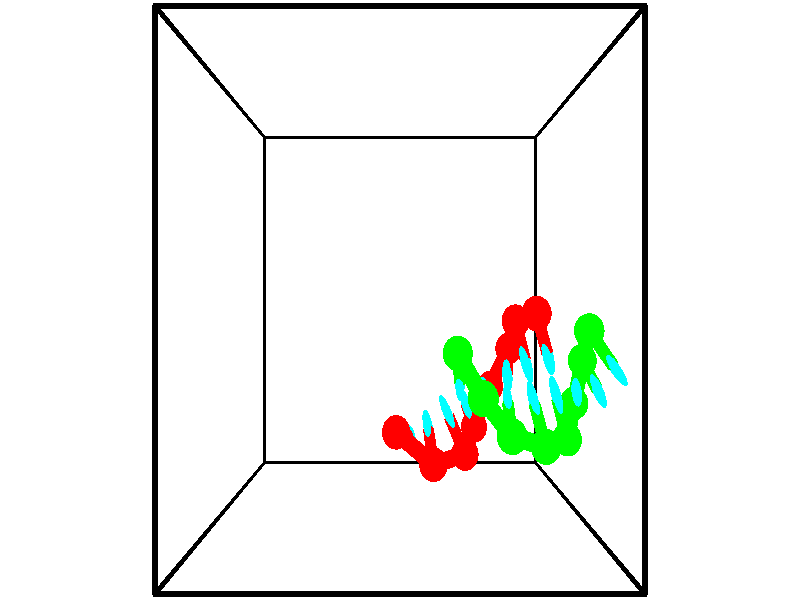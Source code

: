 // switches for output
#declare DRAW_BASES = 1; // possible values are 0, 1; only relevant for DNA ribbons
#declare DRAW_BASES_TYPE = 3; // possible values are 1, 2, 3; only relevant for DNA ribbons
#declare DRAW_FOG = 0; // set to 1 to enable fog

#include "colors.inc"

#include "transforms.inc"
background { rgb <1, 1, 1>}

#default {
   normal{
       ripples 0.25
       frequency 0.20
       turbulence 0.2
       lambda 5
   }
	finish {
		phong 0.1
		phong_size 40.
	}
}

// original window dimensions: 1024x640


// camera settings

camera {
	sky <-0, 1, 0>
	up <-0, 1, 0>
	right 1.6 * <1, 0, 0>
	location <2.5, 2.5, 11.1562>
	look_at <2.5, 2.5, 2.5>
	direction <0, 0, -8.6562>
	angle 67.0682
}


# declare cpy_camera_pos = <2.5, 2.5, 11.1562>;
# if (DRAW_FOG = 1)
fog {
	fog_type 2
	up vnormalize(cpy_camera_pos)
	color rgbt<1,1,1,0.3>
	distance 1e-5
	fog_alt 3e-3
	fog_offset 4
}
# end


// LIGHTS

# declare lum = 6;
global_settings {
	ambient_light rgb lum * <0.05, 0.05, 0.05>
	max_trace_level 15
}# declare cpy_direct_light_amount = 0.25;
light_source
{	1000 * <-1, -1, 1>,
	rgb lum * cpy_direct_light_amount
	parallel
}

light_source
{	1000 * <1, 1, -1>,
	rgb lum * cpy_direct_light_amount
	parallel
}

// strand 0

// nucleotide -1

// particle -1
sphere {
	<2.431604, 0.554210, 0.500429> 0.250000
	pigment { color rgbt <1,0,0,0> }
	no_shadow
}
cylinder {
	<2.567585, 0.451591, 0.138519>,  <2.649173, 0.390021, -0.078627>, 0.100000
	pigment { color rgbt <1,0,0,0> }
	no_shadow
}
cylinder {
	<2.567585, 0.451591, 0.138519>,  <2.431604, 0.554210, 0.500429>, 0.100000
	pigment { color rgbt <1,0,0,0> }
	no_shadow
}

// particle -1
sphere {
	<2.567585, 0.451591, 0.138519> 0.100000
	pigment { color rgbt <1,0,0,0> }
	no_shadow
}
sphere {
	0, 1
	scale<0.080000,0.200000,0.300000>
	matrix <0.922926, 0.275832, 0.268560,
		0.180668, -0.926337, 0.330542,
		0.339951, -0.256545, -0.904775,
		2.669570, 0.374628, -0.132913>
	pigment { color rgbt <0,1,1,0> }
	no_shadow
}
cylinder {
	<3.089365, 0.086370, 0.533663>,  <2.431604, 0.554210, 0.500429>, 0.130000
	pigment { color rgbt <1,0,0,0> }
	no_shadow
}

// nucleotide -1

// particle -1
sphere {
	<3.089365, 0.086370, 0.533663> 0.250000
	pigment { color rgbt <1,0,0,0> }
	no_shadow
}
cylinder {
	<3.048714, 0.352341, 0.237679>,  <3.024323, 0.511923, 0.060088>, 0.100000
	pigment { color rgbt <1,0,0,0> }
	no_shadow
}
cylinder {
	<3.048714, 0.352341, 0.237679>,  <3.089365, 0.086370, 0.533663>, 0.100000
	pigment { color rgbt <1,0,0,0> }
	no_shadow
}

// particle -1
sphere {
	<3.048714, 0.352341, 0.237679> 0.100000
	pigment { color rgbt <1,0,0,0> }
	no_shadow
}
sphere {
	0, 1
	scale<0.080000,0.200000,0.300000>
	matrix <0.938317, 0.311182, 0.150755,
		0.330504, -0.678997, -0.655538,
		-0.101629, 0.664928, -0.739961,
		3.018225, 0.551819, 0.015690>
	pigment { color rgbt <0,1,1,0> }
	no_shadow
}
cylinder {
	<3.689125, 0.144099, 0.086666>,  <3.089365, 0.086370, 0.533663>, 0.130000
	pigment { color rgbt <1,0,0,0> }
	no_shadow
}

// nucleotide -1

// particle -1
sphere {
	<3.689125, 0.144099, 0.086666> 0.250000
	pigment { color rgbt <1,0,0,0> }
	no_shadow
}
cylinder {
	<3.512001, 0.494980, 0.012436>,  <3.405727, 0.705508, -0.032102>, 0.100000
	pigment { color rgbt <1,0,0,0> }
	no_shadow
}
cylinder {
	<3.512001, 0.494980, 0.012436>,  <3.689125, 0.144099, 0.086666>, 0.100000
	pigment { color rgbt <1,0,0,0> }
	no_shadow
}

// particle -1
sphere {
	<3.512001, 0.494980, 0.012436> 0.100000
	pigment { color rgbt <1,0,0,0> }
	no_shadow
}
sphere {
	0, 1
	scale<0.080000,0.200000,0.300000>
	matrix <0.893268, 0.449473, -0.006831,
		0.077419, -0.168793, -0.982606,
		-0.442808, 0.877202, -0.185575,
		3.379159, 0.758140, -0.043237>
	pigment { color rgbt <0,1,1,0> }
	no_shadow
}
cylinder {
	<3.929597, 0.454107, -0.518142>,  <3.689125, 0.144099, 0.086666>, 0.130000
	pigment { color rgbt <1,0,0,0> }
	no_shadow
}

// nucleotide -1

// particle -1
sphere {
	<3.929597, 0.454107, -0.518142> 0.250000
	pigment { color rgbt <1,0,0,0> }
	no_shadow
}
cylinder {
	<3.809231, 0.707180, -0.232719>,  <3.737012, 0.859024, -0.061466>, 0.100000
	pigment { color rgbt <1,0,0,0> }
	no_shadow
}
cylinder {
	<3.809231, 0.707180, -0.232719>,  <3.929597, 0.454107, -0.518142>, 0.100000
	pigment { color rgbt <1,0,0,0> }
	no_shadow
}

// particle -1
sphere {
	<3.809231, 0.707180, -0.232719> 0.100000
	pigment { color rgbt <1,0,0,0> }
	no_shadow
}
sphere {
	0, 1
	scale<0.080000,0.200000,0.300000>
	matrix <0.942078, 0.313428, 0.119380,
		-0.148119, 0.708150, -0.690351,
		-0.300914, 0.632682, 0.713557,
		3.718957, 0.896985, -0.018652>
	pigment { color rgbt <0,1,1,0> }
	no_shadow
}
cylinder {
	<4.255214, 1.098053, -0.600937>,  <3.929597, 0.454107, -0.518142>, 0.130000
	pigment { color rgbt <1,0,0,0> }
	no_shadow
}

// nucleotide -1

// particle -1
sphere {
	<4.255214, 1.098053, -0.600937> 0.250000
	pigment { color rgbt <1,0,0,0> }
	no_shadow
}
cylinder {
	<4.134722, 1.115547, -0.219917>,  <4.062427, 1.126044, 0.008694>, 0.100000
	pigment { color rgbt <1,0,0,0> }
	no_shadow
}
cylinder {
	<4.134722, 1.115547, -0.219917>,  <4.255214, 1.098053, -0.600937>, 0.100000
	pigment { color rgbt <1,0,0,0> }
	no_shadow
}

// particle -1
sphere {
	<4.134722, 1.115547, -0.219917> 0.100000
	pigment { color rgbt <1,0,0,0> }
	no_shadow
}
sphere {
	0, 1
	scale<0.080000,0.200000,0.300000>
	matrix <0.928605, 0.240459, 0.282617,
		-0.216688, 0.969673, -0.113047,
		-0.301230, 0.043736, 0.952548,
		4.044353, 1.128668, 0.065847>
	pigment { color rgbt <0,1,1,0> }
	no_shadow
}
cylinder {
	<4.572412, 1.730448, -0.361001>,  <4.255214, 1.098053, -0.600937>, 0.130000
	pigment { color rgbt <1,0,0,0> }
	no_shadow
}

// nucleotide -1

// particle -1
sphere {
	<4.572412, 1.730448, -0.361001> 0.250000
	pigment { color rgbt <1,0,0,0> }
	no_shadow
}
cylinder {
	<4.499874, 1.521229, -0.027885>,  <4.456352, 1.395697, 0.171984>, 0.100000
	pigment { color rgbt <1,0,0,0> }
	no_shadow
}
cylinder {
	<4.499874, 1.521229, -0.027885>,  <4.572412, 1.730448, -0.361001>, 0.100000
	pigment { color rgbt <1,0,0,0> }
	no_shadow
}

// particle -1
sphere {
	<4.499874, 1.521229, -0.027885> 0.100000
	pigment { color rgbt <1,0,0,0> }
	no_shadow
}
sphere {
	0, 1
	scale<0.080000,0.200000,0.300000>
	matrix <0.926119, 0.194009, 0.323518,
		-0.330784, 0.829929, 0.449222,
		-0.181344, -0.523047, 0.832788,
		4.445471, 1.364315, 0.221951>
	pigment { color rgbt <0,1,1,0> }
	no_shadow
}
cylinder {
	<4.606227, 2.183750, 0.157180>,  <4.572412, 1.730448, -0.361001>, 0.130000
	pigment { color rgbt <1,0,0,0> }
	no_shadow
}

// nucleotide -1

// particle -1
sphere {
	<4.606227, 2.183750, 0.157180> 0.250000
	pigment { color rgbt <1,0,0,0> }
	no_shadow
}
cylinder {
	<4.684559, 1.825523, 0.316986>,  <4.731558, 1.610587, 0.412870>, 0.100000
	pigment { color rgbt <1,0,0,0> }
	no_shadow
}
cylinder {
	<4.684559, 1.825523, 0.316986>,  <4.606227, 2.183750, 0.157180>, 0.100000
	pigment { color rgbt <1,0,0,0> }
	no_shadow
}

// particle -1
sphere {
	<4.684559, 1.825523, 0.316986> 0.100000
	pigment { color rgbt <1,0,0,0> }
	no_shadow
}
sphere {
	0, 1
	scale<0.080000,0.200000,0.300000>
	matrix <0.867262, 0.348322, 0.355708,
		-0.457720, 0.276826, 0.844902,
		0.195829, -0.895566, 0.399514,
		4.743308, 1.556853, 0.436840>
	pigment { color rgbt <0,1,1,0> }
	no_shadow
}
cylinder {
	<4.816061, 2.308543, 0.912661>,  <4.606227, 2.183750, 0.157180>, 0.130000
	pigment { color rgbt <1,0,0,0> }
	no_shadow
}

// nucleotide -1

// particle -1
sphere {
	<4.816061, 2.308543, 0.912661> 0.250000
	pigment { color rgbt <1,0,0,0> }
	no_shadow
}
cylinder {
	<4.958619, 1.954540, 0.792831>,  <5.044154, 1.742139, 0.720934>, 0.100000
	pigment { color rgbt <1,0,0,0> }
	no_shadow
}
cylinder {
	<4.958619, 1.954540, 0.792831>,  <4.816061, 2.308543, 0.912661>, 0.100000
	pigment { color rgbt <1,0,0,0> }
	no_shadow
}

// particle -1
sphere {
	<4.958619, 1.954540, 0.792831> 0.100000
	pigment { color rgbt <1,0,0,0> }
	no_shadow
}
sphere {
	0, 1
	scale<0.080000,0.200000,0.300000>
	matrix <0.873351, 0.201607, 0.443410,
		-0.332025, -0.419663, 0.844774,
		0.356395, -0.885007, -0.299574,
		5.065537, 1.689038, 0.702959>
	pigment { color rgbt <0,1,1,0> }
	no_shadow
}
// strand 1

// nucleotide -1

// particle -1
sphere {
	<5.753586, 2.059702, 0.776433> 0.250000
	pigment { color rgbt <0,1,0,0> }
	no_shadow
}
cylinder {
	<6.002346, 1.747589, 0.802963>,  <6.151602, 1.560321, 0.818881>, 0.100000
	pigment { color rgbt <0,1,0,0> }
	no_shadow
}
cylinder {
	<6.002346, 1.747589, 0.802963>,  <5.753586, 2.059702, 0.776433>, 0.100000
	pigment { color rgbt <0,1,0,0> }
	no_shadow
}

// particle -1
sphere {
	<6.002346, 1.747589, 0.802963> 0.100000
	pigment { color rgbt <0,1,0,0> }
	no_shadow
}
sphere {
	0, 1
	scale<0.080000,0.200000,0.300000>
	matrix <-0.773194, -0.625257, -0.105948,
		0.124140, 0.014607, -0.992157,
		0.621901, -0.780282, 0.066325,
		6.188916, 1.513505, 0.822861>
	pigment { color rgbt <0,1,1,0> }
	no_shadow
}
cylinder {
	<5.793533, 1.586826, 0.246263>,  <5.753586, 2.059702, 0.776433>, 0.130000
	pigment { color rgbt <0,1,0,0> }
	no_shadow
}

// nucleotide -1

// particle -1
sphere {
	<5.793533, 1.586826, 0.246263> 0.250000
	pigment { color rgbt <0,1,0,0> }
	no_shadow
}
cylinder {
	<5.848598, 1.368008, 0.576546>,  <5.881638, 1.236717, 0.774715>, 0.100000
	pigment { color rgbt <0,1,0,0> }
	no_shadow
}
cylinder {
	<5.848598, 1.368008, 0.576546>,  <5.793533, 1.586826, 0.246263>, 0.100000
	pigment { color rgbt <0,1,0,0> }
	no_shadow
}

// particle -1
sphere {
	<5.848598, 1.368008, 0.576546> 0.100000
	pigment { color rgbt <0,1,0,0> }
	no_shadow
}
sphere {
	0, 1
	scale<0.080000,0.200000,0.300000>
	matrix <-0.923470, -0.372304, -0.092694,
		0.358121, -0.749754, -0.556433,
		0.137665, -0.547045, 0.825706,
		5.889898, 1.203894, 0.824257>
	pigment { color rgbt <0,1,1,0> }
	no_shadow
}
cylinder {
	<5.703515, 0.922079, 0.053452>,  <5.793533, 1.586826, 0.246263>, 0.130000
	pigment { color rgbt <0,1,0,0> }
	no_shadow
}

// nucleotide -1

// particle -1
sphere {
	<5.703515, 0.922079, 0.053452> 0.250000
	pigment { color rgbt <0,1,0,0> }
	no_shadow
}
cylinder {
	<5.622631, 1.061455, 0.419556>,  <5.574100, 1.145080, 0.639218>, 0.100000
	pigment { color rgbt <0,1,0,0> }
	no_shadow
}
cylinder {
	<5.622631, 1.061455, 0.419556>,  <5.703515, 0.922079, 0.053452>, 0.100000
	pigment { color rgbt <0,1,0,0> }
	no_shadow
}

// particle -1
sphere {
	<5.622631, 1.061455, 0.419556> 0.100000
	pigment { color rgbt <0,1,0,0> }
	no_shadow
}
sphere {
	0, 1
	scale<0.080000,0.200000,0.300000>
	matrix <-0.975176, -0.157752, -0.155391,
		0.090240, -0.923961, 0.371689,
		-0.202210, 0.348440, 0.915260,
		5.561968, 1.165987, 0.694134>
	pigment { color rgbt <0,1,1,0> }
	no_shadow
}
cylinder {
	<5.440112, 0.460796, 0.535265>,  <5.703515, 0.922079, 0.053452>, 0.130000
	pigment { color rgbt <0,1,0,0> }
	no_shadow
}

// nucleotide -1

// particle -1
sphere {
	<5.440112, 0.460796, 0.535265> 0.250000
	pigment { color rgbt <0,1,0,0> }
	no_shadow
}
cylinder {
	<5.314594, 0.835506, 0.597214>,  <5.239284, 1.060333, 0.634383>, 0.100000
	pigment { color rgbt <0,1,0,0> }
	no_shadow
}
cylinder {
	<5.314594, 0.835506, 0.597214>,  <5.440112, 0.460796, 0.535265>, 0.100000
	pigment { color rgbt <0,1,0,0> }
	no_shadow
}

// particle -1
sphere {
	<5.314594, 0.835506, 0.597214> 0.100000
	pigment { color rgbt <0,1,0,0> }
	no_shadow
}
sphere {
	0, 1
	scale<0.080000,0.200000,0.300000>
	matrix <-0.949489, -0.309192, -0.053592,
		-0.002318, -0.163866, 0.986480,
		-0.313793, 0.936776, 0.154872,
		5.220456, 1.116539, 0.643675>
	pigment { color rgbt <0,1,1,0> }
	no_shadow
}
cylinder {
	<4.948021, 0.447383, 1.018295>,  <5.440112, 0.460796, 0.535265>, 0.130000
	pigment { color rgbt <0,1,0,0> }
	no_shadow
}

// nucleotide -1

// particle -1
sphere {
	<4.948021, 0.447383, 1.018295> 0.250000
	pigment { color rgbt <0,1,0,0> }
	no_shadow
}
cylinder {
	<4.872047, 0.791420, 0.828911>,  <4.826463, 0.997842, 0.715280>, 0.100000
	pigment { color rgbt <0,1,0,0> }
	no_shadow
}
cylinder {
	<4.872047, 0.791420, 0.828911>,  <4.948021, 0.447383, 1.018295>, 0.100000
	pigment { color rgbt <0,1,0,0> }
	no_shadow
}

// particle -1
sphere {
	<4.872047, 0.791420, 0.828911> 0.100000
	pigment { color rgbt <0,1,0,0> }
	no_shadow
}
sphere {
	0, 1
	scale<0.080000,0.200000,0.300000>
	matrix <-0.972702, -0.230335, -0.028218,
		-0.133325, 0.455177, 0.880363,
		-0.189935, 0.860093, -0.473461,
		4.815067, 1.049448, 0.686873>
	pigment { color rgbt <0,1,1,0> }
	no_shadow
}
cylinder {
	<4.337735, 0.633678, 1.249124>,  <4.948021, 0.447383, 1.018295>, 0.130000
	pigment { color rgbt <0,1,0,0> }
	no_shadow
}

// nucleotide -1

// particle -1
sphere {
	<4.337735, 0.633678, 1.249124> 0.250000
	pigment { color rgbt <0,1,0,0> }
	no_shadow
}
cylinder {
	<4.356186, 0.863617, 0.922340>,  <4.367256, 1.001581, 0.726270>, 0.100000
	pigment { color rgbt <0,1,0,0> }
	no_shadow
}
cylinder {
	<4.356186, 0.863617, 0.922340>,  <4.337735, 0.633678, 1.249124>, 0.100000
	pigment { color rgbt <0,1,0,0> }
	no_shadow
}

// particle -1
sphere {
	<4.356186, 0.863617, 0.922340> 0.100000
	pigment { color rgbt <0,1,0,0> }
	no_shadow
}
sphere {
	0, 1
	scale<0.080000,0.200000,0.300000>
	matrix <-0.987940, -0.094756, -0.122455,
		-0.147805, 0.812755, 0.563545,
		0.046126, 0.574848, -0.816959,
		4.370024, 1.036072, 0.677253>
	pigment { color rgbt <0,1,1,0> }
	no_shadow
}
cylinder {
	<3.849554, 1.165489, 1.364022>,  <4.337735, 0.633678, 1.249124>, 0.130000
	pigment { color rgbt <0,1,0,0> }
	no_shadow
}

// nucleotide -1

// particle -1
sphere {
	<3.849554, 1.165489, 1.364022> 0.250000
	pigment { color rgbt <0,1,0,0> }
	no_shadow
}
cylinder {
	<3.909481, 1.165680, 0.968536>,  <3.945437, 1.165794, 0.731245>, 0.100000
	pigment { color rgbt <0,1,0,0> }
	no_shadow
}
cylinder {
	<3.909481, 1.165680, 0.968536>,  <3.849554, 1.165489, 1.364022>, 0.100000
	pigment { color rgbt <0,1,0,0> }
	no_shadow
}

// particle -1
sphere {
	<3.909481, 1.165680, 0.968536> 0.100000
	pigment { color rgbt <0,1,0,0> }
	no_shadow
}
sphere {
	0, 1
	scale<0.080000,0.200000,0.300000>
	matrix <-0.988563, 0.017508, -0.149785,
		0.017239, 0.999846, 0.003094,
		0.149817, 0.000476, -0.988714,
		3.954426, 1.165823, 0.671922>
	pigment { color rgbt <0,1,1,0> }
	no_shadow
}
cylinder {
	<3.469650, 1.751837, 1.029956>,  <3.849554, 1.165489, 1.364022>, 0.130000
	pigment { color rgbt <0,1,0,0> }
	no_shadow
}

// nucleotide -1

// particle -1
sphere {
	<3.469650, 1.751837, 1.029956> 0.250000
	pigment { color rgbt <0,1,0,0> }
	no_shadow
}
cylinder {
	<3.518494, 1.471432, 0.748909>,  <3.547800, 1.303189, 0.580281>, 0.100000
	pigment { color rgbt <0,1,0,0> }
	no_shadow
}
cylinder {
	<3.518494, 1.471432, 0.748909>,  <3.469650, 1.751837, 1.029956>, 0.100000
	pigment { color rgbt <0,1,0,0> }
	no_shadow
}

// particle -1
sphere {
	<3.518494, 1.471432, 0.748909> 0.100000
	pigment { color rgbt <0,1,0,0> }
	no_shadow
}
sphere {
	0, 1
	scale<0.080000,0.200000,0.300000>
	matrix <-0.981492, 0.019931, -0.190461,
		0.147520, 0.712870, -0.685605,
		0.122109, -0.701013, -0.702616,
		3.555126, 1.261128, 0.538124>
	pigment { color rgbt <0,1,1,0> }
	no_shadow
}
// box output
cylinder {
	<0.000000, 0.000000, 0.000000>,  <5.000000, 0.000000, 0.000000>, 0.025000
	pigment { color rgbt <0,0,0,0> }
	no_shadow
}
cylinder {
	<0.000000, 0.000000, 0.000000>,  <0.000000, 5.000000, 0.000000>, 0.025000
	pigment { color rgbt <0,0,0,0> }
	no_shadow
}
cylinder {
	<0.000000, 0.000000, 0.000000>,  <0.000000, 0.000000, 5.000000>, 0.025000
	pigment { color rgbt <0,0,0,0> }
	no_shadow
}
cylinder {
	<5.000000, 5.000000, 5.000000>,  <0.000000, 5.000000, 5.000000>, 0.025000
	pigment { color rgbt <0,0,0,0> }
	no_shadow
}
cylinder {
	<5.000000, 5.000000, 5.000000>,  <5.000000, 0.000000, 5.000000>, 0.025000
	pigment { color rgbt <0,0,0,0> }
	no_shadow
}
cylinder {
	<5.000000, 5.000000, 5.000000>,  <5.000000, 5.000000, 0.000000>, 0.025000
	pigment { color rgbt <0,0,0,0> }
	no_shadow
}
cylinder {
	<0.000000, 0.000000, 5.000000>,  <0.000000, 5.000000, 5.000000>, 0.025000
	pigment { color rgbt <0,0,0,0> }
	no_shadow
}
cylinder {
	<0.000000, 0.000000, 5.000000>,  <5.000000, 0.000000, 5.000000>, 0.025000
	pigment { color rgbt <0,0,0,0> }
	no_shadow
}
cylinder {
	<5.000000, 5.000000, 0.000000>,  <0.000000, 5.000000, 0.000000>, 0.025000
	pigment { color rgbt <0,0,0,0> }
	no_shadow
}
cylinder {
	<5.000000, 5.000000, 0.000000>,  <5.000000, 0.000000, 0.000000>, 0.025000
	pigment { color rgbt <0,0,0,0> }
	no_shadow
}
cylinder {
	<5.000000, 0.000000, 5.000000>,  <5.000000, 0.000000, 0.000000>, 0.025000
	pigment { color rgbt <0,0,0,0> }
	no_shadow
}
cylinder {
	<0.000000, 5.000000, 0.000000>,  <0.000000, 5.000000, 5.000000>, 0.025000
	pigment { color rgbt <0,0,0,0> }
	no_shadow
}
// end of box output
